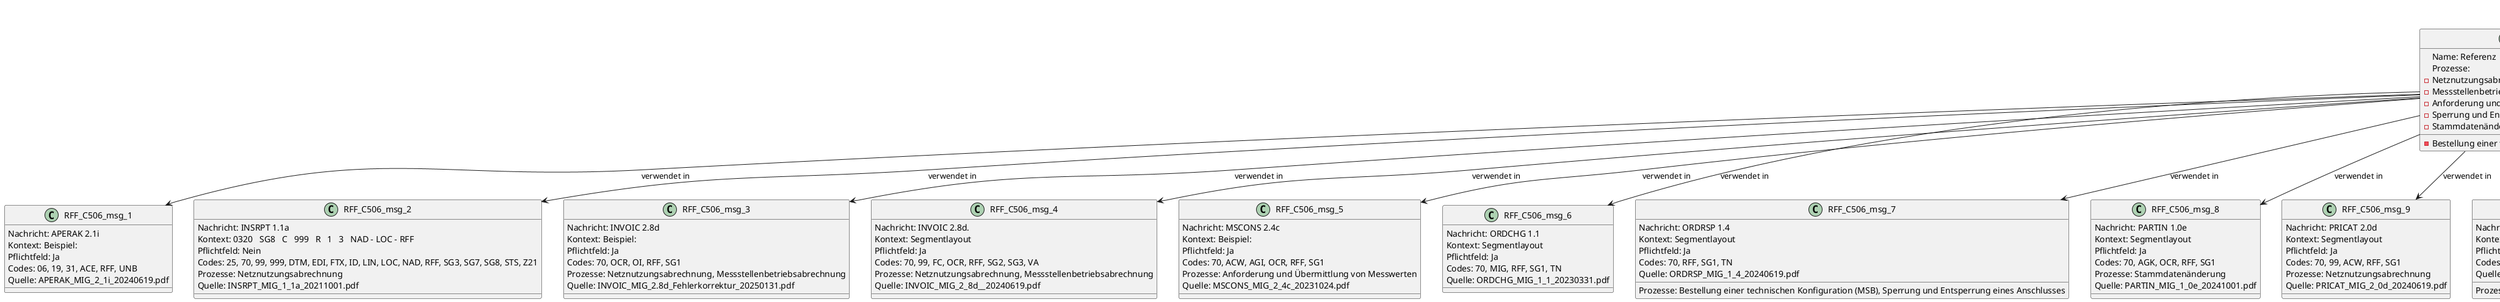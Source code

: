 @startuml
title Datenatlas – RFF:C506
class RFF_C506 {
  Name: Referenz
  Prozesse:
    - Netznutzungsabrechnung
    - Messstellenbetriebsabrechnung
    - Anforderung und Übermittlung von Messwerten
    - Bestellung einer technischen Konfiguration (MSB)
    - Sperrung und Entsperrung eines Anschlusses
    - Stammdatenänderung
}
class RFF_C506_msg_1 {
  Nachricht: APERAK 2.1i
  Kontext: Beispiel:
  Pflichtfeld: Ja
  Codes: 06, 19, 31, ACE, RFF, UNB
  Quelle: APERAK_MIG_2_1i_20240619.pdf
}
RFF_C506 --> RFF_C506_msg_1 : verwendet in
class RFF_C506_msg_2 {
  Nachricht: INSRPT 1.1a
  Kontext: 0320   SG8   C   999   R   1   3   NAD - LOC - RFF
  Pflichtfeld: Nein
  Codes: 25, 70, 99, 999, DTM, EDI, FTX, ID, LIN, LOC, NAD, RFF, SG3, SG7, SG8, STS, Z21
  Prozesse: Netznutzungsabrechnung
  Quelle: INSRPT_MIG_1_1a_20211001.pdf
}
RFF_C506 --> RFF_C506_msg_2 : verwendet in
class RFF_C506_msg_3 {
  Nachricht: INVOIC 2.8d
  Kontext: Beispiel:
  Pflichtfeld: Ja
  Codes: 70, OCR, OI, RFF, SG1
  Prozesse: Netznutzungsabrechnung, Messstellenbetriebsabrechnung
  Quelle: INVOIC_MIG_2.8d_Fehlerkorrektur_20250131.pdf
}
RFF_C506 --> RFF_C506_msg_3 : verwendet in
class RFF_C506_msg_4 {
  Nachricht: INVOIC 2.8d.
  Kontext: Segmentlayout
  Pflichtfeld: Ja
  Codes: 70, 99, FC, OCR, RFF, SG2, SG3, VA
  Prozesse: Netznutzungsabrechnung, Messstellenbetriebsabrechnung
  Quelle: INVOIC_MIG_2_8d__20240619.pdf
}
RFF_C506 --> RFF_C506_msg_4 : verwendet in
class RFF_C506_msg_5 {
  Nachricht: MSCONS 2.4c
  Kontext: Beispiel:
  Pflichtfeld: Ja
  Codes: 70, ACW, AGI, OCR, RFF, SG1
  Prozesse: Anforderung und Übermittlung von Messwerten
  Quelle: MSCONS_MIG_2_4c_20231024.pdf
}
RFF_C506 --> RFF_C506_msg_5 : verwendet in
class RFF_C506_msg_6 {
  Nachricht: ORDCHG 1.1
  Kontext: Segmentlayout
  Pflichtfeld: Ja
  Codes: 70, MIG, RFF, SG1, TN
  Quelle: ORDCHG_MIG_1_1_20230331.pdf
}
RFF_C506 --> RFF_C506_msg_6 : verwendet in
class RFF_C506_msg_7 {
  Nachricht: ORDRSP 1.4
  Kontext: Segmentlayout
  Pflichtfeld: Ja
  Codes: 70, RFF, SG1, TN
  Prozesse: Bestellung einer technischen Konfiguration (MSB), Sperrung und Entsperrung eines Anschlusses
  Quelle: ORDRSP_MIG_1_4_20240619.pdf
}
RFF_C506 --> RFF_C506_msg_7 : verwendet in
class RFF_C506_msg_8 {
  Nachricht: PARTIN 1.0e
  Kontext: Segmentlayout
  Pflichtfeld: Ja
  Codes: 70, AGK, OCR, RFF, SG1
  Prozesse: Stammdatenänderung
  Quelle: PARTIN_MIG_1_0e_20241001.pdf
}
RFF_C506 --> RFF_C506_msg_8 : verwendet in
class RFF_C506_msg_9 {
  Nachricht: PRICAT 2.0d
  Kontext: Segmentlayout
  Pflichtfeld: Ja
  Codes: 70, 99, ACW, RFF, SG1
  Prozesse: Netznutzungsabrechnung
  Quelle: PRICAT_MIG_2_0d_20240619.pdf
}
RFF_C506 --> RFF_C506_msg_9 : verwendet in
class RFF_C506_msg_10 {
  Nachricht: QUOTES 1.3a
  Kontext: Segmentlayout
  Pflichtfeld: Ja
  Codes: 70, AAV, EDI, RFF, SG1
  Prozesse: Bestellung einer technischen Konfiguration (MSB), Sperrung und Entsperrung eines Anschlusses
  Quelle: QUOTES_MIG_1_3a_Fehlerkorrektur_20241213.pdf
}
RFF_C506 --> RFF_C506_msg_10 : verwendet in
class RFF_C506_msg_11 {
  Nachricht: REMADV 2.9c
  Kontext: Segmentlayout
  Pflichtfeld: Nein
  Codes: 10, 24, 35, 70, ACW, AFL, RFF, SG, SG5
  Prozesse: Netznutzungsabrechnung
  Quelle: REMADV_MIG_2.9c_20231024.pdf
}
RFF_C506 --> RFF_C506_msg_11 : verwendet in
class RFF_C506_msg_12 {
  Nachricht: REQOTE 1.3b
  Kontext: Segmentlayout
  Pflichtfeld: Ja
  Codes: 70, ESA, LF, MSB, OCR, RFF, SG1, Z13
  Prozesse: Bestellung einer technischen Konfiguration (MSB)
  Quelle: REQOTE_MIG_1_3b_20241001.pdf
}
RFF_C506 --> RFF_C506_msg_12 : verwendet in
class RFF_C506_proc_1 <<process>> {
  Netznutzungsabrechnung
  Gesetze: StromNEV, StromNZV
  Zusammenfassung: Wie funktioniert die Netznutzungsabrechnung zwischen Netzbetreiber und Lieferant?
}
RFF_C506 ..> RFF_C506_proc_1 : eingebettet in
class RFF_C506_proc_2 <<process>> {
  Messstellenbetriebsabrechnung
  Gesetze: MsbG
  Zusammenfassung: Beschreibe den Prozess der Abrechnung von Messstellenbetriebsleistungen.
}
RFF_C506 ..> RFF_C506_proc_2 : eingebettet in
class RFF_C506_proc_3 <<process>> {
  Anforderung und Übermittlung von Messwerten
  Gesetze: MsbG
  Zusammenfassung: Wie kann ein Marktpartner (z.B.
}
RFF_C506 ..> RFF_C506_proc_3 : eingebettet in
class RFF_C506_proc_4 <<process>> {
  Bestellung einer technischen Konfiguration (MSB)
  Gesetze: MsbG, EnWG
  Zusammenfassung: Erläutere den Prozess zur Bestellung einer spezifischen technischen Konfiguration bei einem Messstellenbetreiber, beispielsweise für ein intelligentes Messsystem.
}
RFF_C506 ..> RFF_C506_proc_4 : eingebettet in
class RFF_C506_proc_5 <<process>> {
  Sperrung und Entsperrung eines Anschlusses
  Gesetze: StromGVV
  Zusammenfassung: Beschreibe den End-to-End-Prozess für die Sperrung und Wiederherstellung eines Netzanschlusses.
}
RFF_C506 ..> RFF_C506_proc_5 : eingebettet in
class RFF_C506_proc_6 <<process>> {
  Stammdatenänderung
  Zusammenfassung: Wie wird eine Stammdatenänderung an einer Marktlokation, wie z.B.
}
RFF_C506 ..> RFF_C506_proc_6 : eingebettet in
@enduml
